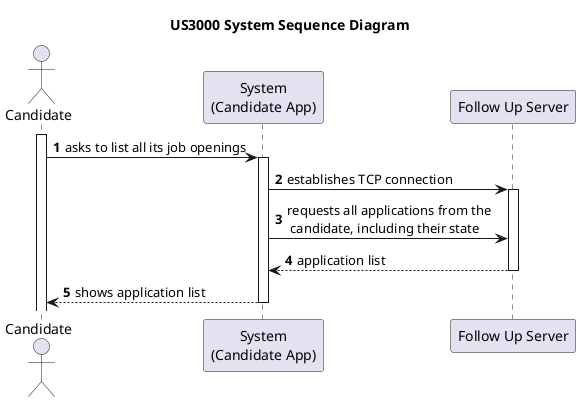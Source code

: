@startuml US3000_SSD

title US3000 System Sequence Diagram

autonumber

actor "Candidate" as USER
participant "System\n(Candidate App)" as SYS
participant "Follow Up Server" as SERVER

activate USER

USER -> SYS : asks to list all its job openings
activate SYS

SYS -> SERVER : establishes TCP connection
activate SERVER
SYS -> SERVER : requests all applications from the\n candidate, including their state

SERVER --> SYS : application list
deactivate SERVER

SYS --> USER : shows application list
deactivate SYS


@enduml